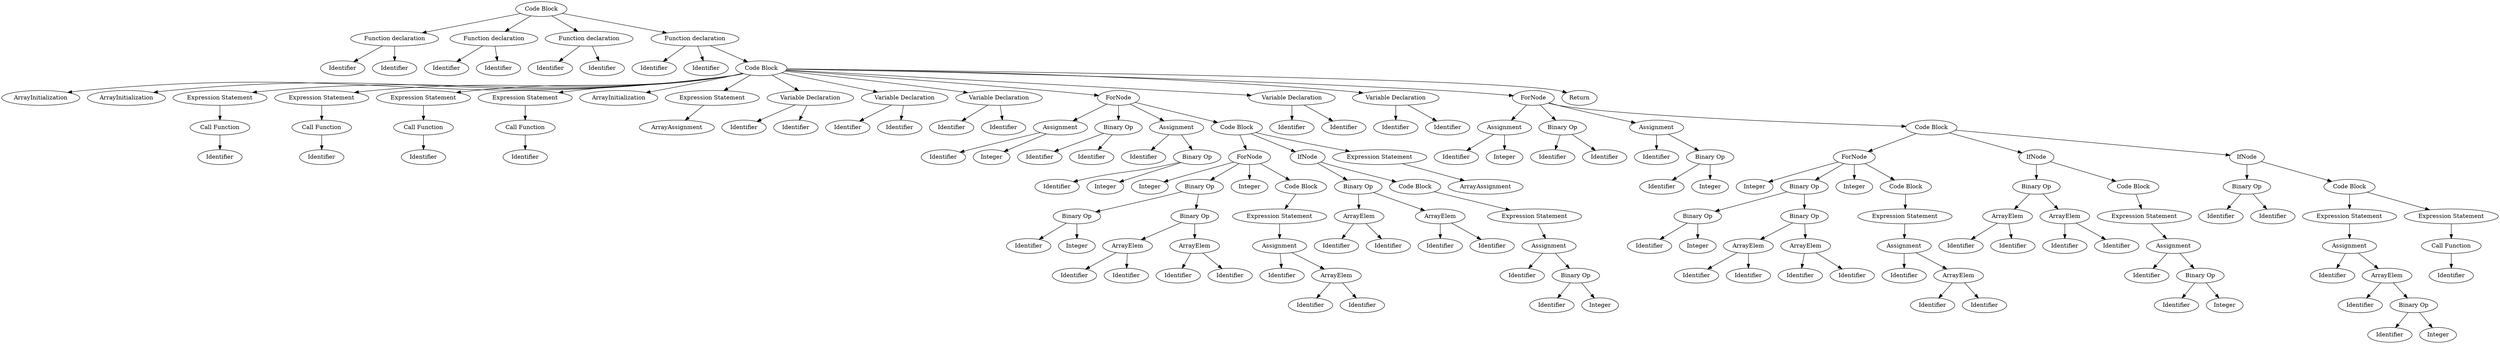 #@startdot
digraph AST{
node7[label="Code Block"]
node6[label="Function declaration"]
node1[label="Identifier"]
node2[label="Identifier"]
node6->node1
node6->node2
node7->node6
node13[label="Function declaration"]
node8[label="Identifier"]
node9[label="Identifier"]
node13->node8
node13->node9
node7->node13
node19[label="Function declaration"]
node14[label="Identifier"]
node15[label="Identifier"]
node19->node14
node19->node15
node7->node19
node210[label="Function declaration"]
node20[label="Identifier"]
node21[label="Identifier"]
node26[label="Code Block"]
node25[label="ArrayInitialization"]
node26->node25
node30[label="ArrayInitialization"]
node26->node30
node34[label="Expression Statement"]
node33[label="Call Function"]
node31[label="Identifier"]
node33->node31
node34->node33
node26->node34
node39[label="Expression Statement"]
node38[label="Call Function"]
node35[label="Identifier"]
node38->node35
node39->node38
node26->node39
node43[label="Expression Statement"]
node42[label="Call Function"]
node40[label="Identifier"]
node42->node40
node43->node42
node26->node43
node48[label="Expression Statement"]
node47[label="Call Function"]
node44[label="Identifier"]
node47->node44
node48->node47
node26->node48
node52[label="ArrayInitialization"]
node26->node52
node58[label="Expression Statement"]
node57[label="ArrayAssignment"]
node58->node57
node26->node58
node62[label="Variable Declaration"]
node59[label="Identifier"]
node60[label="Identifier"]
node62->node59
node62->node60
node26->node62
node65[label="Variable Declaration"]
node63[label="Identifier"]
node64[label="Identifier"]
node65->node63
node65->node64
node26->node65
node71[label="Variable Declaration"]
node66[label="Identifier"]
node67[label="Identifier"]
node71->node66
node71->node67
node26->node71
node126[label="ForNode"]
node74[label="Assignment"]
node72[label="Identifier"]
node73[label="Integer"]
node74->node72
node74->node73
node126->node74
node77[label="Binary Op"]
node75[label="Identifier"]
node76[label="Identifier"]
node77->node75
node77->node76
node126->node77
node82[label="Assignment"]
node78[label="Identifier"]
node81[label="Binary Op"]
node79[label="Identifier"]
node80[label="Integer"]
node81->node79
node81->node80
node82->node78
node82->node81
node126->node82
node104[label="Code Block"]
node101[label="ForNode"]
node102[label="Integer"]
node101->node102
node93[label="Binary Op"]
node85[label="Binary Op"]
node83[label="Identifier"]
node84[label="Integer"]
node85->node83
node85->node84
node92[label="Binary Op"]
node88[label="ArrayElem"]
node86[label="Identifier"]
node87[label="Identifier"]
node88->node86
node88->node87
node91[label="ArrayElem"]
node89[label="Identifier"]
node90[label="Identifier"]
node91->node89
node91->node90
node92->node88
node92->node91
node93->node85
node93->node92
node101->node93
node103[label="Integer"]
node101->node103
node100[label="Code Block"]
node99[label="Expression Statement"]
node98[label="Assignment"]
node94[label="Identifier"]
node97[label="ArrayElem"]
node95[label="Identifier"]
node96[label="Identifier"]
node97->node95
node97->node96
node98->node94
node98->node97
node99->node98
node100->node99
node101->node100
node104->node101
node119[label="IfNode"]
node111[label="Binary Op"]
node107[label="ArrayElem"]
node105[label="Identifier"]
node106[label="Identifier"]
node107->node105
node107->node106
node110[label="ArrayElem"]
node108[label="Identifier"]
node109[label="Identifier"]
node110->node108
node110->node109
node111->node107
node111->node110
node119->node111
node118[label="Code Block"]
node117[label="Expression Statement"]
node116[label="Assignment"]
node112[label="Identifier"]
node115[label="Binary Op"]
node113[label="Identifier"]
node114[label="Integer"]
node115->node113
node115->node114
node116->node112
node116->node115
node117->node116
node118->node117
node119->node118
node104->node119
node125[label="Expression Statement"]
node124[label="ArrayAssignment"]
node125->node124
node104->node125
node126->node104
node26->node126
node132[label="Variable Declaration"]
node127[label="Identifier"]
node128[label="Identifier"]
node132->node127
node132->node128
node26->node132
node136[label="Variable Declaration"]
node133[label="Identifier"]
node134[label="Identifier"]
node136->node133
node136->node134
node26->node136
node207[label="ForNode"]
node139[label="Assignment"]
node137[label="Identifier"]
node138[label="Integer"]
node139->node137
node139->node138
node207->node139
node142[label="Binary Op"]
node140[label="Identifier"]
node141[label="Identifier"]
node142->node140
node142->node141
node207->node142
node147[label="Assignment"]
node143[label="Identifier"]
node146[label="Binary Op"]
node144[label="Identifier"]
node145[label="Integer"]
node146->node144
node146->node145
node147->node143
node147->node146
node207->node147
node169[label="Code Block"]
node166[label="ForNode"]
node167[label="Integer"]
node166->node167
node158[label="Binary Op"]
node150[label="Binary Op"]
node148[label="Identifier"]
node149[label="Integer"]
node150->node148
node150->node149
node157[label="Binary Op"]
node153[label="ArrayElem"]
node151[label="Identifier"]
node152[label="Identifier"]
node153->node151
node153->node152
node156[label="ArrayElem"]
node154[label="Identifier"]
node155[label="Identifier"]
node156->node154
node156->node155
node157->node153
node157->node156
node158->node150
node158->node157
node166->node158
node168[label="Integer"]
node166->node168
node165[label="Code Block"]
node164[label="Expression Statement"]
node163[label="Assignment"]
node159[label="Identifier"]
node162[label="ArrayElem"]
node160[label="Identifier"]
node161[label="Identifier"]
node162->node160
node162->node161
node163->node159
node163->node162
node164->node163
node165->node164
node166->node165
node169->node166
node184[label="IfNode"]
node176[label="Binary Op"]
node172[label="ArrayElem"]
node170[label="Identifier"]
node171[label="Identifier"]
node172->node170
node172->node171
node175[label="ArrayElem"]
node173[label="Identifier"]
node174[label="Identifier"]
node175->node173
node175->node174
node176->node172
node176->node175
node184->node176
node183[label="Code Block"]
node182[label="Expression Statement"]
node181[label="Assignment"]
node177[label="Identifier"]
node180[label="Binary Op"]
node178[label="Identifier"]
node179[label="Integer"]
node180->node178
node180->node179
node181->node177
node181->node180
node182->node181
node183->node182
node184->node183
node169->node184
node206[label="IfNode"]
node187[label="Binary Op"]
node185[label="Identifier"]
node186[label="Identifier"]
node187->node185
node187->node186
node206->node187
node196[label="Code Block"]
node195[label="Expression Statement"]
node194[label="Assignment"]
node188[label="Identifier"]
node193[label="ArrayElem"]
node189[label="Identifier"]
node192[label="Binary Op"]
node190[label="Identifier"]
node191[label="Integer"]
node192->node190
node192->node191
node193->node189
node193->node192
node194->node188
node194->node193
node195->node194
node196->node195
node205[label="Expression Statement"]
node204[label="Call Function"]
node197[label="Identifier"]
node204->node197
node205->node204
node196->node205
node206->node196
node169->node206
node207->node169
node26->node207
node209[label="Return"]
node26->node209
node210->node26
node210->node20
node210->node21
node7->node210
}
#@enddot